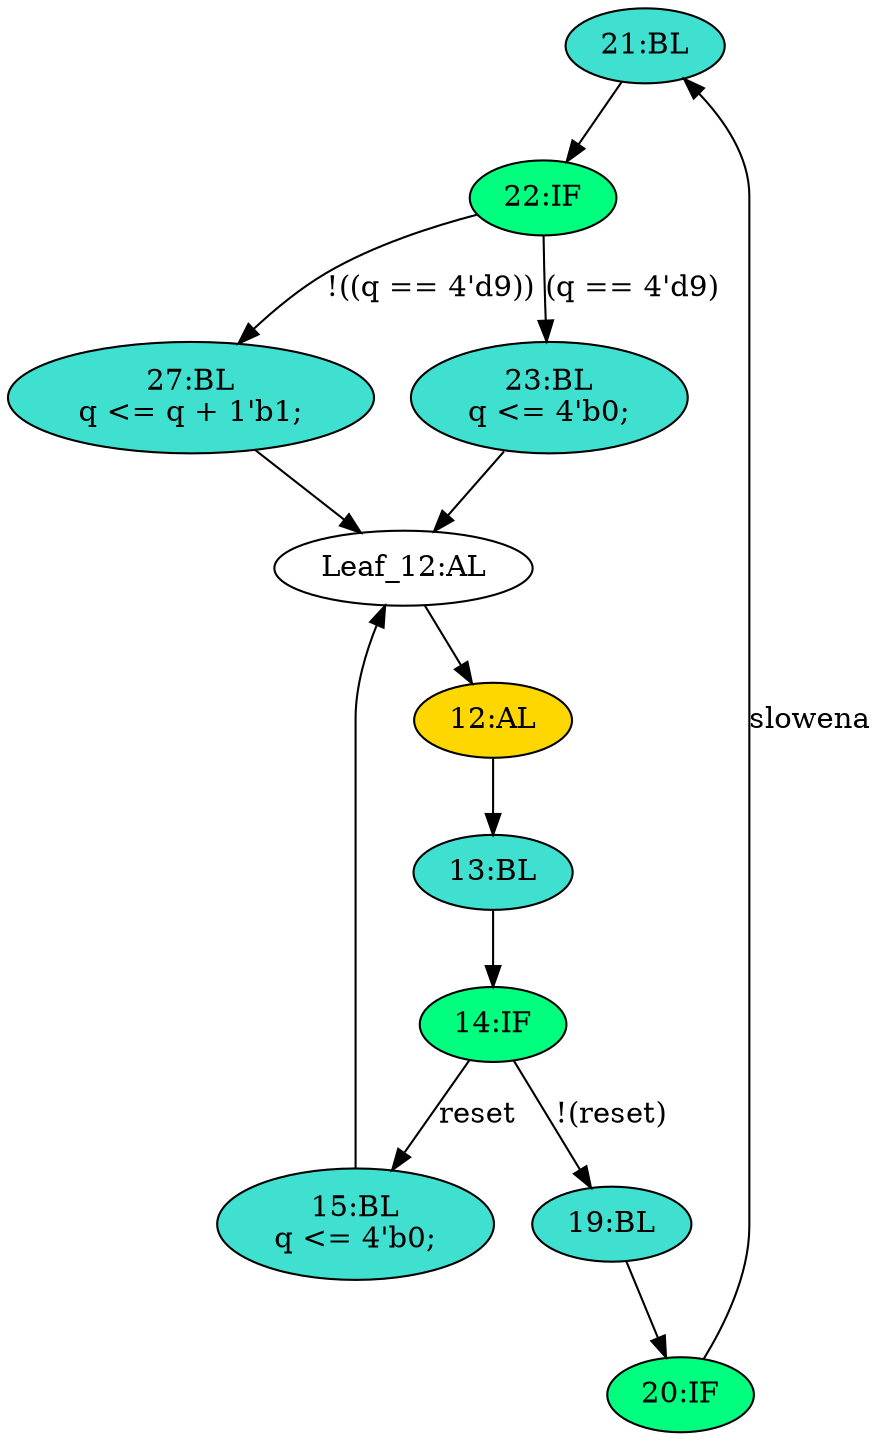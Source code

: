 strict digraph "compose( ,  )" {
	node [label="\N"];
	"21:BL"	[ast="<pyverilog.vparser.ast.Block object at 0x7f2d66763e10>",
		fillcolor=turquoise,
		label="21:BL",
		statements="[]",
		style=filled,
		typ=Block];
	"22:IF"	[ast="<pyverilog.vparser.ast.IfStatement object at 0x7f2d66771450>",
		fillcolor=springgreen,
		label="22:IF",
		statements="[]",
		style=filled,
		typ=IfStatement];
	"21:BL" -> "22:IF"	[cond="[]",
		lineno=None];
	"15:BL"	[ast="<pyverilog.vparser.ast.Block object at 0x7f2d667f5410>",
		fillcolor=turquoise,
		label="15:BL
q <= 4'b0;",
		statements="[<pyverilog.vparser.ast.NonblockingSubstitution object at 0x7f2d66716810>]",
		style=filled,
		typ=Block];
	"Leaf_12:AL"	[def_var="['q']",
		label="Leaf_12:AL"];
	"15:BL" -> "Leaf_12:AL"	[cond="[]",
		lineno=None];
	"27:BL"	[ast="<pyverilog.vparser.ast.Block object at 0x7f2d6670e4d0>",
		fillcolor=turquoise,
		label="27:BL
q <= q + 1'b1;",
		statements="[<pyverilog.vparser.ast.NonblockingSubstitution object at 0x7f2d6677d4d0>]",
		style=filled,
		typ=Block];
	"27:BL" -> "Leaf_12:AL"	[cond="[]",
		lineno=None];
	"12:AL"	[ast="<pyverilog.vparser.ast.Always object at 0x7f2d667f5390>",
		clk_sens=True,
		fillcolor=gold,
		label="12:AL",
		sens="['clk']",
		statements="[]",
		style=filled,
		typ=Always,
		use_var="['reset', 'q', 'slowena']"];
	"13:BL"	[ast="<pyverilog.vparser.ast.Block object at 0x7f2d667f5690>",
		fillcolor=turquoise,
		label="13:BL",
		statements="[]",
		style=filled,
		typ=Block];
	"12:AL" -> "13:BL"	[cond="[]",
		lineno=None];
	"Leaf_12:AL" -> "12:AL";
	"22:IF" -> "27:BL"	[cond="['q']",
		label="!((q == 4'd9))",
		lineno=22];
	"23:BL"	[ast="<pyverilog.vparser.ast.Block object at 0x7f2d6670ee90>",
		fillcolor=turquoise,
		label="23:BL
q <= 4'b0;",
		statements="[<pyverilog.vparser.ast.NonblockingSubstitution object at 0x7f2d66771150>]",
		style=filled,
		typ=Block];
	"22:IF" -> "23:BL"	[cond="['q']",
		label="(q == 4'd9)",
		lineno=22];
	"19:BL"	[ast="<pyverilog.vparser.ast.Block object at 0x7f2d66763110>",
		fillcolor=turquoise,
		label="19:BL",
		statements="[]",
		style=filled,
		typ=Block];
	"20:IF"	[ast="<pyverilog.vparser.ast.IfStatement object at 0x7f2d667634d0>",
		fillcolor=springgreen,
		label="20:IF",
		statements="[]",
		style=filled,
		typ=IfStatement];
	"19:BL" -> "20:IF"	[cond="[]",
		lineno=None];
	"14:IF"	[ast="<pyverilog.vparser.ast.IfStatement object at 0x7f2d66716910>",
		fillcolor=springgreen,
		label="14:IF",
		statements="[]",
		style=filled,
		typ=IfStatement];
	"13:BL" -> "14:IF"	[cond="[]",
		lineno=None];
	"14:IF" -> "15:BL"	[cond="['reset']",
		label=reset,
		lineno=14];
	"14:IF" -> "19:BL"	[cond="['reset']",
		label="!(reset)",
		lineno=14];
	"20:IF" -> "21:BL"	[cond="['slowena']",
		label=slowena,
		lineno=20];
	"23:BL" -> "Leaf_12:AL"	[cond="[]",
		lineno=None];
}
